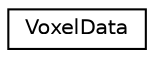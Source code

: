 digraph G
{
  edge [fontname="Helvetica",fontsize="10",labelfontname="Helvetica",labelfontsize="10"];
  node [fontname="Helvetica",fontsize="10",shape=record];
  rankdir=LR;
  Node1 [label="VoxelData",height=0.2,width=0.4,color="black", fillcolor="white", style="filled",URL="$d8/d04/structVoxelData.html"];
}
